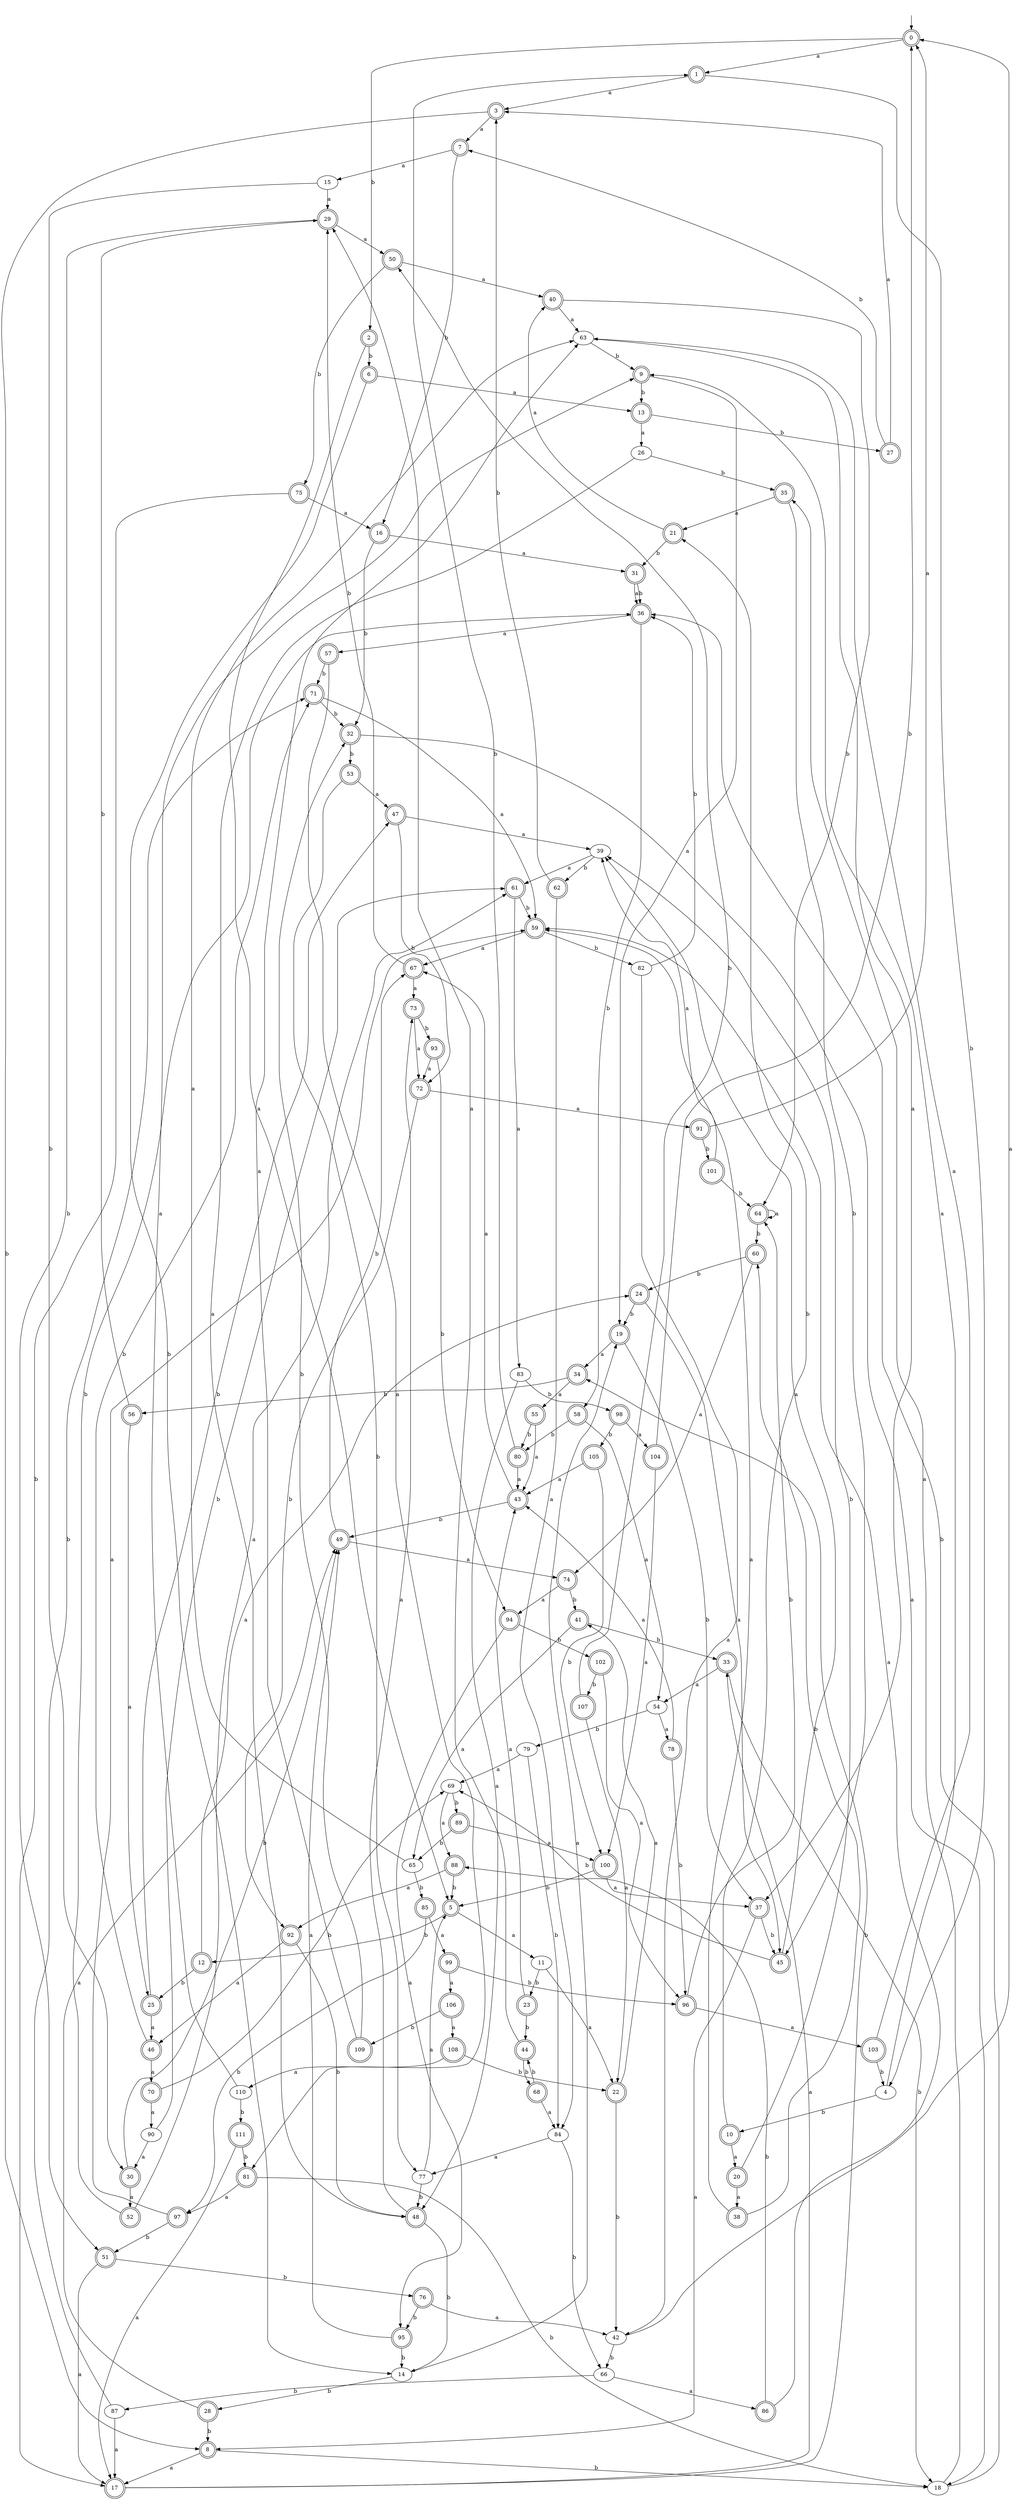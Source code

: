 digraph RandomDFA {
  __start0 [label="", shape=none];
  __start0 -> 0 [label=""];
  0 [shape=circle] [shape=doublecircle]
  0 -> 1 [label="a"]
  0 -> 2 [label="b"]
  1 [shape=doublecircle]
  1 -> 3 [label="a"]
  1 -> 4 [label="b"]
  2 [shape=doublecircle]
  2 -> 5 [label="a"]
  2 -> 6 [label="b"]
  3 [shape=doublecircle]
  3 -> 7 [label="a"]
  3 -> 8 [label="b"]
  4
  4 -> 9 [label="a"]
  4 -> 10 [label="b"]
  5 [shape=doublecircle]
  5 -> 11 [label="a"]
  5 -> 12 [label="b"]
  6 [shape=doublecircle]
  6 -> 13 [label="a"]
  6 -> 14 [label="b"]
  7 [shape=doublecircle]
  7 -> 15 [label="a"]
  7 -> 16 [label="b"]
  8 [shape=doublecircle]
  8 -> 17 [label="a"]
  8 -> 18 [label="b"]
  9 [shape=doublecircle]
  9 -> 19 [label="a"]
  9 -> 13 [label="b"]
  10 [shape=doublecircle]
  10 -> 20 [label="a"]
  10 -> 21 [label="b"]
  11
  11 -> 22 [label="a"]
  11 -> 23 [label="b"]
  12 [shape=doublecircle]
  12 -> 24 [label="a"]
  12 -> 25 [label="b"]
  13 [shape=doublecircle]
  13 -> 26 [label="a"]
  13 -> 27 [label="b"]
  14
  14 -> 19 [label="a"]
  14 -> 28 [label="b"]
  15
  15 -> 29 [label="a"]
  15 -> 30 [label="b"]
  16 [shape=doublecircle]
  16 -> 31 [label="a"]
  16 -> 32 [label="b"]
  17 [shape=doublecircle]
  17 -> 33 [label="a"]
  17 -> 34 [label="b"]
  18
  18 -> 35 [label="a"]
  18 -> 36 [label="b"]
  19 [shape=doublecircle]
  19 -> 34 [label="a"]
  19 -> 37 [label="b"]
  20 [shape=doublecircle]
  20 -> 38 [label="a"]
  20 -> 39 [label="b"]
  21 [shape=doublecircle]
  21 -> 40 [label="a"]
  21 -> 31 [label="b"]
  22 [shape=doublecircle]
  22 -> 41 [label="a"]
  22 -> 42 [label="b"]
  23 [shape=doublecircle]
  23 -> 43 [label="a"]
  23 -> 44 [label="b"]
  24 [shape=doublecircle]
  24 -> 45 [label="a"]
  24 -> 19 [label="b"]
  25 [shape=doublecircle]
  25 -> 46 [label="a"]
  25 -> 47 [label="b"]
  26
  26 -> 48 [label="a"]
  26 -> 35 [label="b"]
  27 [shape=doublecircle]
  27 -> 3 [label="a"]
  27 -> 7 [label="b"]
  28 [shape=doublecircle]
  28 -> 49 [label="a"]
  28 -> 8 [label="b"]
  29 [shape=doublecircle]
  29 -> 50 [label="a"]
  29 -> 51 [label="b"]
  30 [shape=doublecircle]
  30 -> 52 [label="a"]
  30 -> 49 [label="b"]
  31 [shape=doublecircle]
  31 -> 36 [label="a"]
  31 -> 36 [label="b"]
  32 [shape=doublecircle]
  32 -> 18 [label="a"]
  32 -> 53 [label="b"]
  33 [shape=doublecircle]
  33 -> 54 [label="a"]
  33 -> 18 [label="b"]
  34 [shape=doublecircle]
  34 -> 55 [label="a"]
  34 -> 56 [label="b"]
  35 [shape=doublecircle]
  35 -> 21 [label="a"]
  35 -> 45 [label="b"]
  36 [shape=doublecircle]
  36 -> 57 [label="a"]
  36 -> 58 [label="b"]
  37 [shape=doublecircle]
  37 -> 8 [label="a"]
  37 -> 45 [label="b"]
  38 [shape=doublecircle]
  38 -> 59 [label="a"]
  38 -> 60 [label="b"]
  39
  39 -> 61 [label="a"]
  39 -> 62 [label="b"]
  40 [shape=doublecircle]
  40 -> 63 [label="a"]
  40 -> 64 [label="b"]
  41 [shape=doublecircle]
  41 -> 65 [label="a"]
  41 -> 33 [label="b"]
  42
  42 -> 0 [label="a"]
  42 -> 66 [label="b"]
  43 [shape=doublecircle]
  43 -> 67 [label="a"]
  43 -> 49 [label="b"]
  44 [shape=doublecircle]
  44 -> 29 [label="a"]
  44 -> 68 [label="b"]
  45 [shape=doublecircle]
  45 -> 39 [label="a"]
  45 -> 69 [label="b"]
  46 [shape=doublecircle]
  46 -> 70 [label="a"]
  46 -> 71 [label="b"]
  47 [shape=doublecircle]
  47 -> 39 [label="a"]
  47 -> 72 [label="b"]
  48 [shape=doublecircle]
  48 -> 73 [label="a"]
  48 -> 14 [label="b"]
  49 [shape=doublecircle]
  49 -> 74 [label="a"]
  49 -> 67 [label="b"]
  50 [shape=doublecircle]
  50 -> 40 [label="a"]
  50 -> 75 [label="b"]
  51 [shape=doublecircle]
  51 -> 17 [label="a"]
  51 -> 76 [label="b"]
  52 [shape=doublecircle]
  52 -> 61 [label="a"]
  52 -> 36 [label="b"]
  53 [shape=doublecircle]
  53 -> 47 [label="a"]
  53 -> 77 [label="b"]
  54
  54 -> 78 [label="a"]
  54 -> 79 [label="b"]
  55 [shape=doublecircle]
  55 -> 43 [label="a"]
  55 -> 80 [label="b"]
  56 [shape=doublecircle]
  56 -> 25 [label="a"]
  56 -> 29 [label="b"]
  57 [shape=doublecircle]
  57 -> 81 [label="a"]
  57 -> 71 [label="b"]
  58 [shape=doublecircle]
  58 -> 54 [label="a"]
  58 -> 80 [label="b"]
  59 [shape=doublecircle]
  59 -> 67 [label="a"]
  59 -> 82 [label="b"]
  60 [shape=doublecircle]
  60 -> 74 [label="a"]
  60 -> 24 [label="b"]
  61 [shape=doublecircle]
  61 -> 83 [label="a"]
  61 -> 59 [label="b"]
  62 [shape=doublecircle]
  62 -> 84 [label="a"]
  62 -> 3 [label="b"]
  63
  63 -> 37 [label="a"]
  63 -> 9 [label="b"]
  64 [shape=doublecircle]
  64 -> 64 [label="a"]
  64 -> 60 [label="b"]
  65
  65 -> 63 [label="a"]
  65 -> 85 [label="b"]
  66
  66 -> 86 [label="a"]
  66 -> 87 [label="b"]
  67 [shape=doublecircle]
  67 -> 73 [label="a"]
  67 -> 29 [label="b"]
  68 [shape=doublecircle]
  68 -> 84 [label="a"]
  68 -> 44 [label="b"]
  69
  69 -> 88 [label="a"]
  69 -> 89 [label="b"]
  70 [shape=doublecircle]
  70 -> 90 [label="a"]
  70 -> 69 [label="b"]
  71 [shape=doublecircle]
  71 -> 59 [label="a"]
  71 -> 32 [label="b"]
  72 [shape=doublecircle]
  72 -> 91 [label="a"]
  72 -> 92 [label="b"]
  73 [shape=doublecircle]
  73 -> 72 [label="a"]
  73 -> 93 [label="b"]
  74 [shape=doublecircle]
  74 -> 94 [label="a"]
  74 -> 41 [label="b"]
  75 [shape=doublecircle]
  75 -> 16 [label="a"]
  75 -> 17 [label="b"]
  76 [shape=doublecircle]
  76 -> 42 [label="a"]
  76 -> 95 [label="b"]
  77
  77 -> 5 [label="a"]
  77 -> 48 [label="b"]
  78 [shape=doublecircle]
  78 -> 43 [label="a"]
  78 -> 96 [label="b"]
  79
  79 -> 69 [label="a"]
  79 -> 84 [label="b"]
  80 [shape=doublecircle]
  80 -> 43 [label="a"]
  80 -> 1 [label="b"]
  81 [shape=doublecircle]
  81 -> 97 [label="a"]
  81 -> 18 [label="b"]
  82
  82 -> 42 [label="a"]
  82 -> 36 [label="b"]
  83
  83 -> 48 [label="a"]
  83 -> 98 [label="b"]
  84
  84 -> 77 [label="a"]
  84 -> 66 [label="b"]
  85 [shape=doublecircle]
  85 -> 99 [label="a"]
  85 -> 97 [label="b"]
  86 [shape=doublecircle]
  86 -> 59 [label="a"]
  86 -> 88 [label="b"]
  87
  87 -> 17 [label="a"]
  87 -> 71 [label="b"]
  88 [shape=doublecircle]
  88 -> 92 [label="a"]
  88 -> 5 [label="b"]
  89 [shape=doublecircle]
  89 -> 100 [label="a"]
  89 -> 65 [label="b"]
  90
  90 -> 30 [label="a"]
  90 -> 61 [label="b"]
  91 [shape=doublecircle]
  91 -> 0 [label="a"]
  91 -> 101 [label="b"]
  92 [shape=doublecircle]
  92 -> 46 [label="a"]
  92 -> 48 [label="b"]
  93 [shape=doublecircle]
  93 -> 72 [label="a"]
  93 -> 94 [label="b"]
  94 [shape=doublecircle]
  94 -> 95 [label="a"]
  94 -> 102 [label="b"]
  95 [shape=doublecircle]
  95 -> 49 [label="a"]
  95 -> 14 [label="b"]
  96 [shape=doublecircle]
  96 -> 103 [label="a"]
  96 -> 64 [label="b"]
  97 [shape=doublecircle]
  97 -> 59 [label="a"]
  97 -> 51 [label="b"]
  98 [shape=doublecircle]
  98 -> 104 [label="a"]
  98 -> 105 [label="b"]
  99 [shape=doublecircle]
  99 -> 106 [label="a"]
  99 -> 96 [label="b"]
  100 [shape=doublecircle]
  100 -> 37 [label="a"]
  100 -> 5 [label="b"]
  101 [shape=doublecircle]
  101 -> 39 [label="a"]
  101 -> 64 [label="b"]
  102 [shape=doublecircle]
  102 -> 96 [label="a"]
  102 -> 107 [label="b"]
  103 [shape=doublecircle]
  103 -> 63 [label="a"]
  103 -> 4 [label="b"]
  104 [shape=doublecircle]
  104 -> 100 [label="a"]
  104 -> 0 [label="b"]
  105 [shape=doublecircle]
  105 -> 43 [label="a"]
  105 -> 100 [label="b"]
  106 [shape=doublecircle]
  106 -> 108 [label="a"]
  106 -> 109 [label="b"]
  107 [shape=doublecircle]
  107 -> 22 [label="a"]
  107 -> 50 [label="b"]
  108 [shape=doublecircle]
  108 -> 110 [label="a"]
  108 -> 22 [label="b"]
  109 [shape=doublecircle]
  109 -> 63 [label="a"]
  109 -> 32 [label="b"]
  110
  110 -> 9 [label="a"]
  110 -> 111 [label="b"]
  111 [shape=doublecircle]
  111 -> 17 [label="a"]
  111 -> 81 [label="b"]
}
